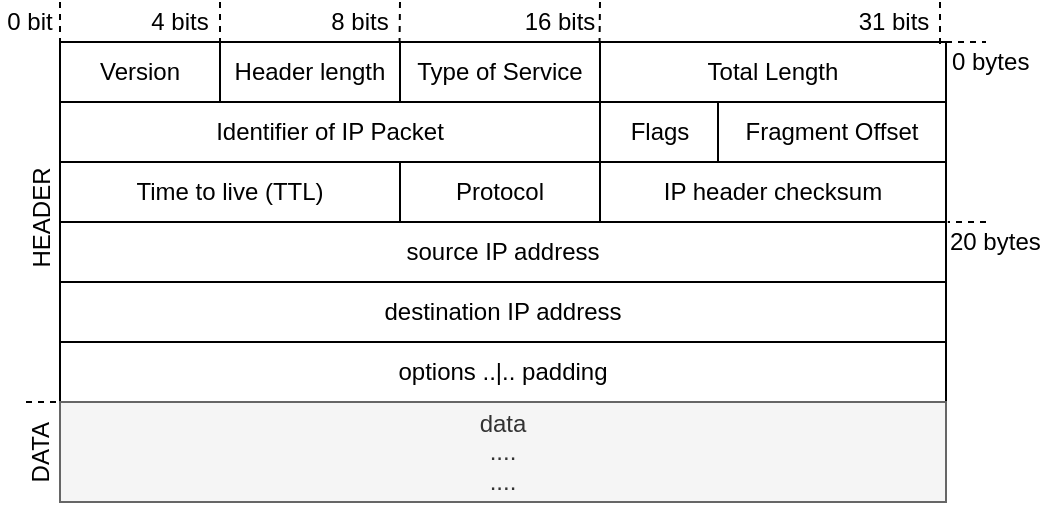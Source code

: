 <mxfile version="13.3.5" type="device"><diagram id="cf-cevSsBbiJf5QWteST" name="Page-1"><mxGraphModel dx="922" dy="683" grid="1" gridSize="10" guides="1" tooltips="1" connect="1" arrows="1" fold="1" page="1" pageScale="1" pageWidth="827" pageHeight="1169" math="0" shadow="0"><root><mxCell id="0"/><mxCell id="1" parent="0"/><mxCell id="IzKl4u5MmKgazHzleaez-1" value="Version" style="rounded=0;whiteSpace=wrap;html=1;" vertex="1" parent="1"><mxGeometry x="37" y="80" width="80" height="30" as="geometry"/></mxCell><mxCell id="IzKl4u5MmKgazHzleaez-2" value="Header length" style="rounded=0;whiteSpace=wrap;html=1;" vertex="1" parent="1"><mxGeometry x="117" y="80" width="90" height="30" as="geometry"/></mxCell><mxCell id="IzKl4u5MmKgazHzleaez-3" value="Type of Service" style="rounded=0;whiteSpace=wrap;html=1;" vertex="1" parent="1"><mxGeometry x="207" y="80" width="100" height="30" as="geometry"/></mxCell><mxCell id="IzKl4u5MmKgazHzleaez-4" value="Total Length" style="rounded=0;whiteSpace=wrap;html=1;" vertex="1" parent="1"><mxGeometry x="307" y="80" width="173" height="30" as="geometry"/></mxCell><mxCell id="IzKl4u5MmKgazHzleaez-5" value="Identifier of IP Packet" style="rounded=0;whiteSpace=wrap;html=1;" vertex="1" parent="1"><mxGeometry x="37" y="110" width="270" height="30" as="geometry"/></mxCell><mxCell id="IzKl4u5MmKgazHzleaez-7" value="Flags" style="rounded=0;whiteSpace=wrap;html=1;" vertex="1" parent="1"><mxGeometry x="307" y="110" width="60" height="30" as="geometry"/></mxCell><mxCell id="IzKl4u5MmKgazHzleaez-8" value="Fragment Offset" style="rounded=0;whiteSpace=wrap;html=1;" vertex="1" parent="1"><mxGeometry x="366" y="110" width="114" height="30" as="geometry"/></mxCell><mxCell id="IzKl4u5MmKgazHzleaez-9" value="Time to live (TTL)" style="rounded=0;whiteSpace=wrap;html=1;" vertex="1" parent="1"><mxGeometry x="37" y="140" width="170" height="30" as="geometry"/></mxCell><mxCell id="IzKl4u5MmKgazHzleaez-10" value="Protocol" style="rounded=0;whiteSpace=wrap;html=1;" vertex="1" parent="1"><mxGeometry x="207" y="140" width="100" height="30" as="geometry"/></mxCell><mxCell id="IzKl4u5MmKgazHzleaez-11" value="IP header checksum" style="rounded=0;whiteSpace=wrap;html=1;" vertex="1" parent="1"><mxGeometry x="307" y="140" width="173" height="30" as="geometry"/></mxCell><mxCell id="IzKl4u5MmKgazHzleaez-12" value="source IP address" style="rounded=0;whiteSpace=wrap;html=1;" vertex="1" parent="1"><mxGeometry x="37" y="170" width="443" height="30" as="geometry"/></mxCell><mxCell id="IzKl4u5MmKgazHzleaez-13" value="destination IP address" style="rounded=0;whiteSpace=wrap;html=1;" vertex="1" parent="1"><mxGeometry x="37" y="200" width="443" height="30" as="geometry"/></mxCell><mxCell id="IzKl4u5MmKgazHzleaez-14" value="options ..|.. padding" style="rounded=0;whiteSpace=wrap;html=1;" vertex="1" parent="1"><mxGeometry x="37" y="230" width="443" height="30" as="geometry"/></mxCell><mxCell id="IzKl4u5MmKgazHzleaez-16" value="data&lt;br&gt;....&lt;br&gt;...." style="rounded=0;whiteSpace=wrap;html=1;fillColor=#f5f5f5;strokeColor=#666666;fontColor=#333333;" vertex="1" parent="1"><mxGeometry x="37" y="260" width="443" height="50" as="geometry"/></mxCell><mxCell id="IzKl4u5MmKgazHzleaez-17" value="4 bits" style="text;html=1;strokeColor=none;fillColor=none;align=center;verticalAlign=middle;whiteSpace=wrap;rounded=0;" vertex="1" parent="1"><mxGeometry x="77" y="60" width="40" height="20" as="geometry"/></mxCell><mxCell id="IzKl4u5MmKgazHzleaez-18" value="0 bit" style="text;html=1;strokeColor=none;fillColor=none;align=center;verticalAlign=middle;whiteSpace=wrap;rounded=0;" vertex="1" parent="1"><mxGeometry x="7.0" y="60" width="30" height="20" as="geometry"/></mxCell><mxCell id="IzKl4u5MmKgazHzleaez-19" value="8 bits" style="text;html=1;strokeColor=none;fillColor=none;align=center;verticalAlign=middle;whiteSpace=wrap;rounded=0;" vertex="1" parent="1"><mxGeometry x="167" y="60" width="40" height="20" as="geometry"/></mxCell><mxCell id="IzKl4u5MmKgazHzleaez-23" value="16 bits" style="text;html=1;strokeColor=none;fillColor=none;align=center;verticalAlign=middle;whiteSpace=wrap;rounded=0;" vertex="1" parent="1"><mxGeometry x="267" y="60" width="40" height="20" as="geometry"/></mxCell><mxCell id="IzKl4u5MmKgazHzleaez-24" value="31 bits" style="text;html=1;strokeColor=none;fillColor=none;align=center;verticalAlign=middle;whiteSpace=wrap;rounded=0;" vertex="1" parent="1"><mxGeometry x="434" y="60" width="40" height="20" as="geometry"/></mxCell><mxCell id="IzKl4u5MmKgazHzleaez-26" value="0 bytes" style="text;html=1;strokeColor=none;fillColor=none;align=left;verticalAlign=middle;whiteSpace=wrap;rounded=0;" vertex="1" parent="1"><mxGeometry x="481" y="80" width="50" height="20" as="geometry"/></mxCell><mxCell id="IzKl4u5MmKgazHzleaez-27" value="20 bytes" style="text;html=1;strokeColor=none;fillColor=none;align=left;verticalAlign=middle;whiteSpace=wrap;rounded=0;" vertex="1" parent="1"><mxGeometry x="480" y="170" width="50" height="20" as="geometry"/></mxCell><mxCell id="IzKl4u5MmKgazHzleaez-32" value="HEADER" style="text;html=1;strokeColor=none;fillColor=none;align=center;verticalAlign=middle;whiteSpace=wrap;rounded=0;rotation=-90;" vertex="1" parent="1"><mxGeometry x="-61.75" y="157.63" width="178.75" height="20" as="geometry"/></mxCell><mxCell id="IzKl4u5MmKgazHzleaez-33" value="DATA" style="text;html=1;strokeColor=none;fillColor=none;align=center;verticalAlign=middle;whiteSpace=wrap;rounded=0;rotation=-90;" vertex="1" parent="1"><mxGeometry x="7" y="275" width="41.18" height="20" as="geometry"/></mxCell><mxCell id="IzKl4u5MmKgazHzleaez-34" value="" style="endArrow=none;dashed=1;html=1;entryX=0;entryY=0;entryDx=0;entryDy=0;" edge="1" parent="1" target="IzKl4u5MmKgazHzleaez-16"><mxGeometry width="50" height="50" relative="1" as="geometry"><mxPoint x="20" y="260" as="sourcePoint"/><mxPoint x="80" y="330" as="targetPoint"/></mxGeometry></mxCell><mxCell id="IzKl4u5MmKgazHzleaez-35" value="" style="endArrow=none;dashed=1;html=1;entryX=0;entryY=0;entryDx=0;entryDy=0;" edge="1" parent="1" target="IzKl4u5MmKgazHzleaez-1"><mxGeometry width="50" height="50" relative="1" as="geometry"><mxPoint x="37" y="60" as="sourcePoint"/><mxPoint x="47.0" y="270" as="targetPoint"/></mxGeometry></mxCell><mxCell id="IzKl4u5MmKgazHzleaez-36" value="" style="endArrow=none;dashed=1;html=1;entryX=0;entryY=0;entryDx=0;entryDy=0;" edge="1" parent="1"><mxGeometry width="50" height="50" relative="1" as="geometry"><mxPoint x="117" y="60" as="sourcePoint"/><mxPoint x="117" y="80" as="targetPoint"/></mxGeometry></mxCell><mxCell id="IzKl4u5MmKgazHzleaez-39" value="" style="endArrow=none;dashed=1;html=1;entryX=0;entryY=0;entryDx=0;entryDy=0;" edge="1" parent="1"><mxGeometry width="50" height="50" relative="1" as="geometry"><mxPoint x="207" y="60" as="sourcePoint"/><mxPoint x="206.77" y="80" as="targetPoint"/></mxGeometry></mxCell><mxCell id="IzKl4u5MmKgazHzleaez-40" value="" style="endArrow=none;dashed=1;html=1;entryX=0;entryY=0;entryDx=0;entryDy=0;" edge="1" parent="1"><mxGeometry width="50" height="50" relative="1" as="geometry"><mxPoint x="307" y="60" as="sourcePoint"/><mxPoint x="306.77" y="80" as="targetPoint"/></mxGeometry></mxCell><mxCell id="IzKl4u5MmKgazHzleaez-42" value="" style="endArrow=none;dashed=1;html=1;entryX=0;entryY=0;entryDx=0;entryDy=0;" edge="1" parent="1"><mxGeometry width="50" height="50" relative="1" as="geometry"><mxPoint x="477" y="60" as="sourcePoint"/><mxPoint x="477" y="82" as="targetPoint"/></mxGeometry></mxCell><mxCell id="IzKl4u5MmKgazHzleaez-44" value="" style="endArrow=none;dashed=1;html=1;entryX=1.002;entryY=0;entryDx=0;entryDy=0;entryPerimeter=0;" edge="1" parent="1" target="IzKl4u5MmKgazHzleaez-12"><mxGeometry width="50" height="50" relative="1" as="geometry"><mxPoint x="500" y="170" as="sourcePoint"/><mxPoint x="500" y="160" as="targetPoint"/></mxGeometry></mxCell><mxCell id="IzKl4u5MmKgazHzleaez-48" value="" style="endArrow=none;dashed=1;html=1;" edge="1" parent="1"><mxGeometry width="50" height="50" relative="1" as="geometry"><mxPoint x="480" y="80" as="sourcePoint"/><mxPoint x="500" y="80" as="targetPoint"/></mxGeometry></mxCell></root></mxGraphModel></diagram></mxfile>